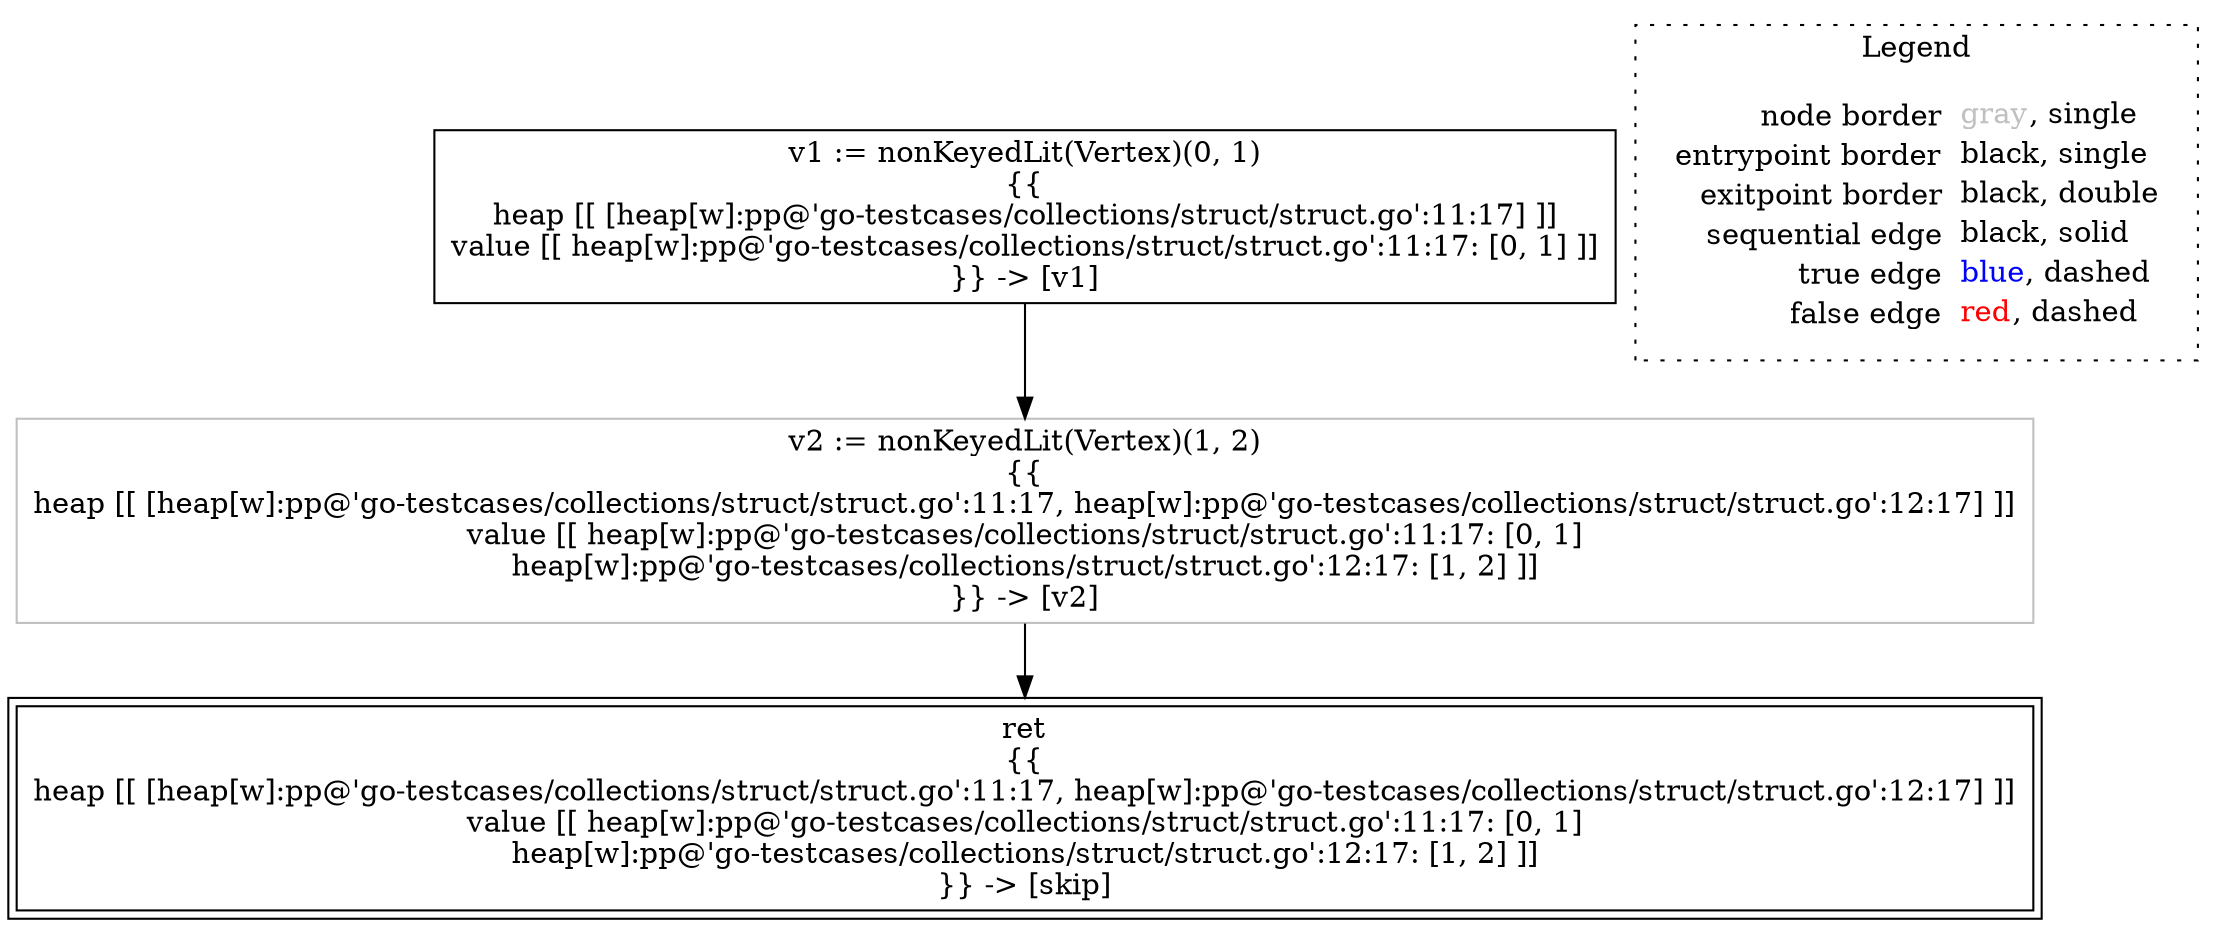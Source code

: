 digraph {
	"node0" [shape="rect",color="black",label=<v1 := nonKeyedLit(Vertex)(0, 1)<BR/>{{<BR/>heap [[ [heap[w]:pp@'go-testcases/collections/struct/struct.go':11:17] ]]<BR/>value [[ heap[w]:pp@'go-testcases/collections/struct/struct.go':11:17: [0, 1] ]]<BR/>}} -&gt; [v1]>];
	"node1" [shape="rect",color="black",peripheries="2",label=<ret<BR/>{{<BR/>heap [[ [heap[w]:pp@'go-testcases/collections/struct/struct.go':11:17, heap[w]:pp@'go-testcases/collections/struct/struct.go':12:17] ]]<BR/>value [[ heap[w]:pp@'go-testcases/collections/struct/struct.go':11:17: [0, 1]<BR/>heap[w]:pp@'go-testcases/collections/struct/struct.go':12:17: [1, 2] ]]<BR/>}} -&gt; [skip]>];
	"node2" [shape="rect",color="gray",label=<v2 := nonKeyedLit(Vertex)(1, 2)<BR/>{{<BR/>heap [[ [heap[w]:pp@'go-testcases/collections/struct/struct.go':11:17, heap[w]:pp@'go-testcases/collections/struct/struct.go':12:17] ]]<BR/>value [[ heap[w]:pp@'go-testcases/collections/struct/struct.go':11:17: [0, 1]<BR/>heap[w]:pp@'go-testcases/collections/struct/struct.go':12:17: [1, 2] ]]<BR/>}} -&gt; [v2]>];
	"node0" -> "node2" [color="black"];
	"node2" -> "node1" [color="black"];
subgraph cluster_legend {
	label="Legend";
	style=dotted;
	node [shape=plaintext];
	"legend" [label=<<table border="0" cellpadding="2" cellspacing="0" cellborder="0"><tr><td align="right">node border&nbsp;</td><td align="left"><font color="gray">gray</font>, single</td></tr><tr><td align="right">entrypoint border&nbsp;</td><td align="left"><font color="black">black</font>, single</td></tr><tr><td align="right">exitpoint border&nbsp;</td><td align="left"><font color="black">black</font>, double</td></tr><tr><td align="right">sequential edge&nbsp;</td><td align="left"><font color="black">black</font>, solid</td></tr><tr><td align="right">true edge&nbsp;</td><td align="left"><font color="blue">blue</font>, dashed</td></tr><tr><td align="right">false edge&nbsp;</td><td align="left"><font color="red">red</font>, dashed</td></tr></table>>];
}

}
